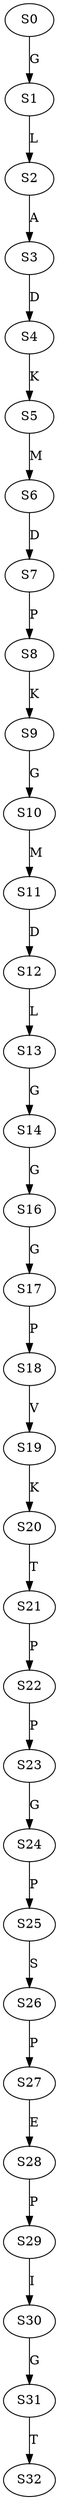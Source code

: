 strict digraph  {
	S0 -> S1 [ label = G ];
	S1 -> S2 [ label = L ];
	S2 -> S3 [ label = A ];
	S3 -> S4 [ label = D ];
	S4 -> S5 [ label = K ];
	S5 -> S6 [ label = M ];
	S6 -> S7 [ label = D ];
	S7 -> S8 [ label = P ];
	S8 -> S9 [ label = K ];
	S9 -> S10 [ label = G ];
	S10 -> S11 [ label = M ];
	S11 -> S12 [ label = D ];
	S12 -> S13 [ label = L ];
	S13 -> S14 [ label = G ];
	S14 -> S16 [ label = G ];
	S16 -> S17 [ label = G ];
	S17 -> S18 [ label = P ];
	S18 -> S19 [ label = V ];
	S19 -> S20 [ label = K ];
	S20 -> S21 [ label = T ];
	S21 -> S22 [ label = P ];
	S22 -> S23 [ label = P ];
	S23 -> S24 [ label = G ];
	S24 -> S25 [ label = P ];
	S25 -> S26 [ label = S ];
	S26 -> S27 [ label = P ];
	S27 -> S28 [ label = E ];
	S28 -> S29 [ label = P ];
	S29 -> S30 [ label = I ];
	S30 -> S31 [ label = G ];
	S31 -> S32 [ label = T ];
}
